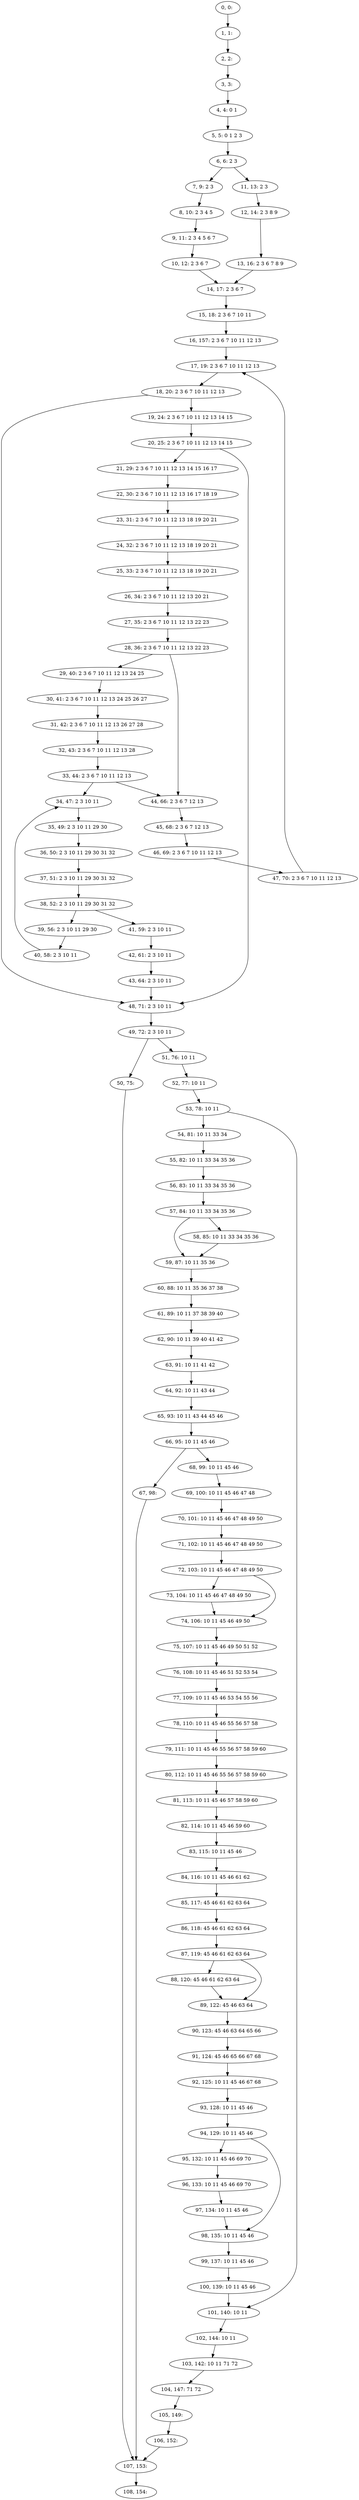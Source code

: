 digraph G {
0[label="0, 0: "];
1[label="1, 1: "];
2[label="2, 2: "];
3[label="3, 3: "];
4[label="4, 4: 0 1 "];
5[label="5, 5: 0 1 2 3 "];
6[label="6, 6: 2 3 "];
7[label="7, 9: 2 3 "];
8[label="8, 10: 2 3 4 5 "];
9[label="9, 11: 2 3 4 5 6 7 "];
10[label="10, 12: 2 3 6 7 "];
11[label="11, 13: 2 3 "];
12[label="12, 14: 2 3 8 9 "];
13[label="13, 16: 2 3 6 7 8 9 "];
14[label="14, 17: 2 3 6 7 "];
15[label="15, 18: 2 3 6 7 10 11 "];
16[label="16, 157: 2 3 6 7 10 11 12 13 "];
17[label="17, 19: 2 3 6 7 10 11 12 13 "];
18[label="18, 20: 2 3 6 7 10 11 12 13 "];
19[label="19, 24: 2 3 6 7 10 11 12 13 14 15 "];
20[label="20, 25: 2 3 6 7 10 11 12 13 14 15 "];
21[label="21, 29: 2 3 6 7 10 11 12 13 14 15 16 17 "];
22[label="22, 30: 2 3 6 7 10 11 12 13 16 17 18 19 "];
23[label="23, 31: 2 3 6 7 10 11 12 13 18 19 20 21 "];
24[label="24, 32: 2 3 6 7 10 11 12 13 18 19 20 21 "];
25[label="25, 33: 2 3 6 7 10 11 12 13 18 19 20 21 "];
26[label="26, 34: 2 3 6 7 10 11 12 13 20 21 "];
27[label="27, 35: 2 3 6 7 10 11 12 13 22 23 "];
28[label="28, 36: 2 3 6 7 10 11 12 13 22 23 "];
29[label="29, 40: 2 3 6 7 10 11 12 13 24 25 "];
30[label="30, 41: 2 3 6 7 10 11 12 13 24 25 26 27 "];
31[label="31, 42: 2 3 6 7 10 11 12 13 26 27 28 "];
32[label="32, 43: 2 3 6 7 10 11 12 13 28 "];
33[label="33, 44: 2 3 6 7 10 11 12 13 "];
34[label="34, 47: 2 3 10 11 "];
35[label="35, 49: 2 3 10 11 29 30 "];
36[label="36, 50: 2 3 10 11 29 30 31 32 "];
37[label="37, 51: 2 3 10 11 29 30 31 32 "];
38[label="38, 52: 2 3 10 11 29 30 31 32 "];
39[label="39, 56: 2 3 10 11 29 30 "];
40[label="40, 58: 2 3 10 11 "];
41[label="41, 59: 2 3 10 11 "];
42[label="42, 61: 2 3 10 11 "];
43[label="43, 64: 2 3 10 11 "];
44[label="44, 66: 2 3 6 7 12 13 "];
45[label="45, 68: 2 3 6 7 12 13 "];
46[label="46, 69: 2 3 6 7 10 11 12 13 "];
47[label="47, 70: 2 3 6 7 10 11 12 13 "];
48[label="48, 71: 2 3 10 11 "];
49[label="49, 72: 2 3 10 11 "];
50[label="50, 75: "];
51[label="51, 76: 10 11 "];
52[label="52, 77: 10 11 "];
53[label="53, 78: 10 11 "];
54[label="54, 81: 10 11 33 34 "];
55[label="55, 82: 10 11 33 34 35 36 "];
56[label="56, 83: 10 11 33 34 35 36 "];
57[label="57, 84: 10 11 33 34 35 36 "];
58[label="58, 85: 10 11 33 34 35 36 "];
59[label="59, 87: 10 11 35 36 "];
60[label="60, 88: 10 11 35 36 37 38 "];
61[label="61, 89: 10 11 37 38 39 40 "];
62[label="62, 90: 10 11 39 40 41 42 "];
63[label="63, 91: 10 11 41 42 "];
64[label="64, 92: 10 11 43 44 "];
65[label="65, 93: 10 11 43 44 45 46 "];
66[label="66, 95: 10 11 45 46 "];
67[label="67, 98: "];
68[label="68, 99: 10 11 45 46 "];
69[label="69, 100: 10 11 45 46 47 48 "];
70[label="70, 101: 10 11 45 46 47 48 49 50 "];
71[label="71, 102: 10 11 45 46 47 48 49 50 "];
72[label="72, 103: 10 11 45 46 47 48 49 50 "];
73[label="73, 104: 10 11 45 46 47 48 49 50 "];
74[label="74, 106: 10 11 45 46 49 50 "];
75[label="75, 107: 10 11 45 46 49 50 51 52 "];
76[label="76, 108: 10 11 45 46 51 52 53 54 "];
77[label="77, 109: 10 11 45 46 53 54 55 56 "];
78[label="78, 110: 10 11 45 46 55 56 57 58 "];
79[label="79, 111: 10 11 45 46 55 56 57 58 59 60 "];
80[label="80, 112: 10 11 45 46 55 56 57 58 59 60 "];
81[label="81, 113: 10 11 45 46 57 58 59 60 "];
82[label="82, 114: 10 11 45 46 59 60 "];
83[label="83, 115: 10 11 45 46 "];
84[label="84, 116: 10 11 45 46 61 62 "];
85[label="85, 117: 45 46 61 62 63 64 "];
86[label="86, 118: 45 46 61 62 63 64 "];
87[label="87, 119: 45 46 61 62 63 64 "];
88[label="88, 120: 45 46 61 62 63 64 "];
89[label="89, 122: 45 46 63 64 "];
90[label="90, 123: 45 46 63 64 65 66 "];
91[label="91, 124: 45 46 65 66 67 68 "];
92[label="92, 125: 10 11 45 46 67 68 "];
93[label="93, 128: 10 11 45 46 "];
94[label="94, 129: 10 11 45 46 "];
95[label="95, 132: 10 11 45 46 69 70 "];
96[label="96, 133: 10 11 45 46 69 70 "];
97[label="97, 134: 10 11 45 46 "];
98[label="98, 135: 10 11 45 46 "];
99[label="99, 137: 10 11 45 46 "];
100[label="100, 139: 10 11 45 46 "];
101[label="101, 140: 10 11 "];
102[label="102, 144: 10 11 "];
103[label="103, 142: 10 11 71 72 "];
104[label="104, 147: 71 72 "];
105[label="105, 149: "];
106[label="106, 152: "];
107[label="107, 153: "];
108[label="108, 154: "];
0->1 ;
1->2 ;
2->3 ;
3->4 ;
4->5 ;
5->6 ;
6->7 ;
6->11 ;
7->8 ;
8->9 ;
9->10 ;
10->14 ;
11->12 ;
12->13 ;
13->14 ;
14->15 ;
15->16 ;
16->17 ;
17->18 ;
18->19 ;
18->48 ;
19->20 ;
20->21 ;
20->48 ;
21->22 ;
22->23 ;
23->24 ;
24->25 ;
25->26 ;
26->27 ;
27->28 ;
28->29 ;
28->44 ;
29->30 ;
30->31 ;
31->32 ;
32->33 ;
33->34 ;
33->44 ;
34->35 ;
35->36 ;
36->37 ;
37->38 ;
38->39 ;
38->41 ;
39->40 ;
40->34 ;
41->42 ;
42->43 ;
43->48 ;
44->45 ;
45->46 ;
46->47 ;
47->17 ;
48->49 ;
49->50 ;
49->51 ;
50->107 ;
51->52 ;
52->53 ;
53->54 ;
53->101 ;
54->55 ;
55->56 ;
56->57 ;
57->58 ;
57->59 ;
58->59 ;
59->60 ;
60->61 ;
61->62 ;
62->63 ;
63->64 ;
64->65 ;
65->66 ;
66->67 ;
66->68 ;
67->107 ;
68->69 ;
69->70 ;
70->71 ;
71->72 ;
72->73 ;
72->74 ;
73->74 ;
74->75 ;
75->76 ;
76->77 ;
77->78 ;
78->79 ;
79->80 ;
80->81 ;
81->82 ;
82->83 ;
83->84 ;
84->85 ;
85->86 ;
86->87 ;
87->88 ;
87->89 ;
88->89 ;
89->90 ;
90->91 ;
91->92 ;
92->93 ;
93->94 ;
94->95 ;
94->98 ;
95->96 ;
96->97 ;
97->98 ;
98->99 ;
99->100 ;
100->101 ;
101->102 ;
102->103 ;
103->104 ;
104->105 ;
105->106 ;
106->107 ;
107->108 ;
}
